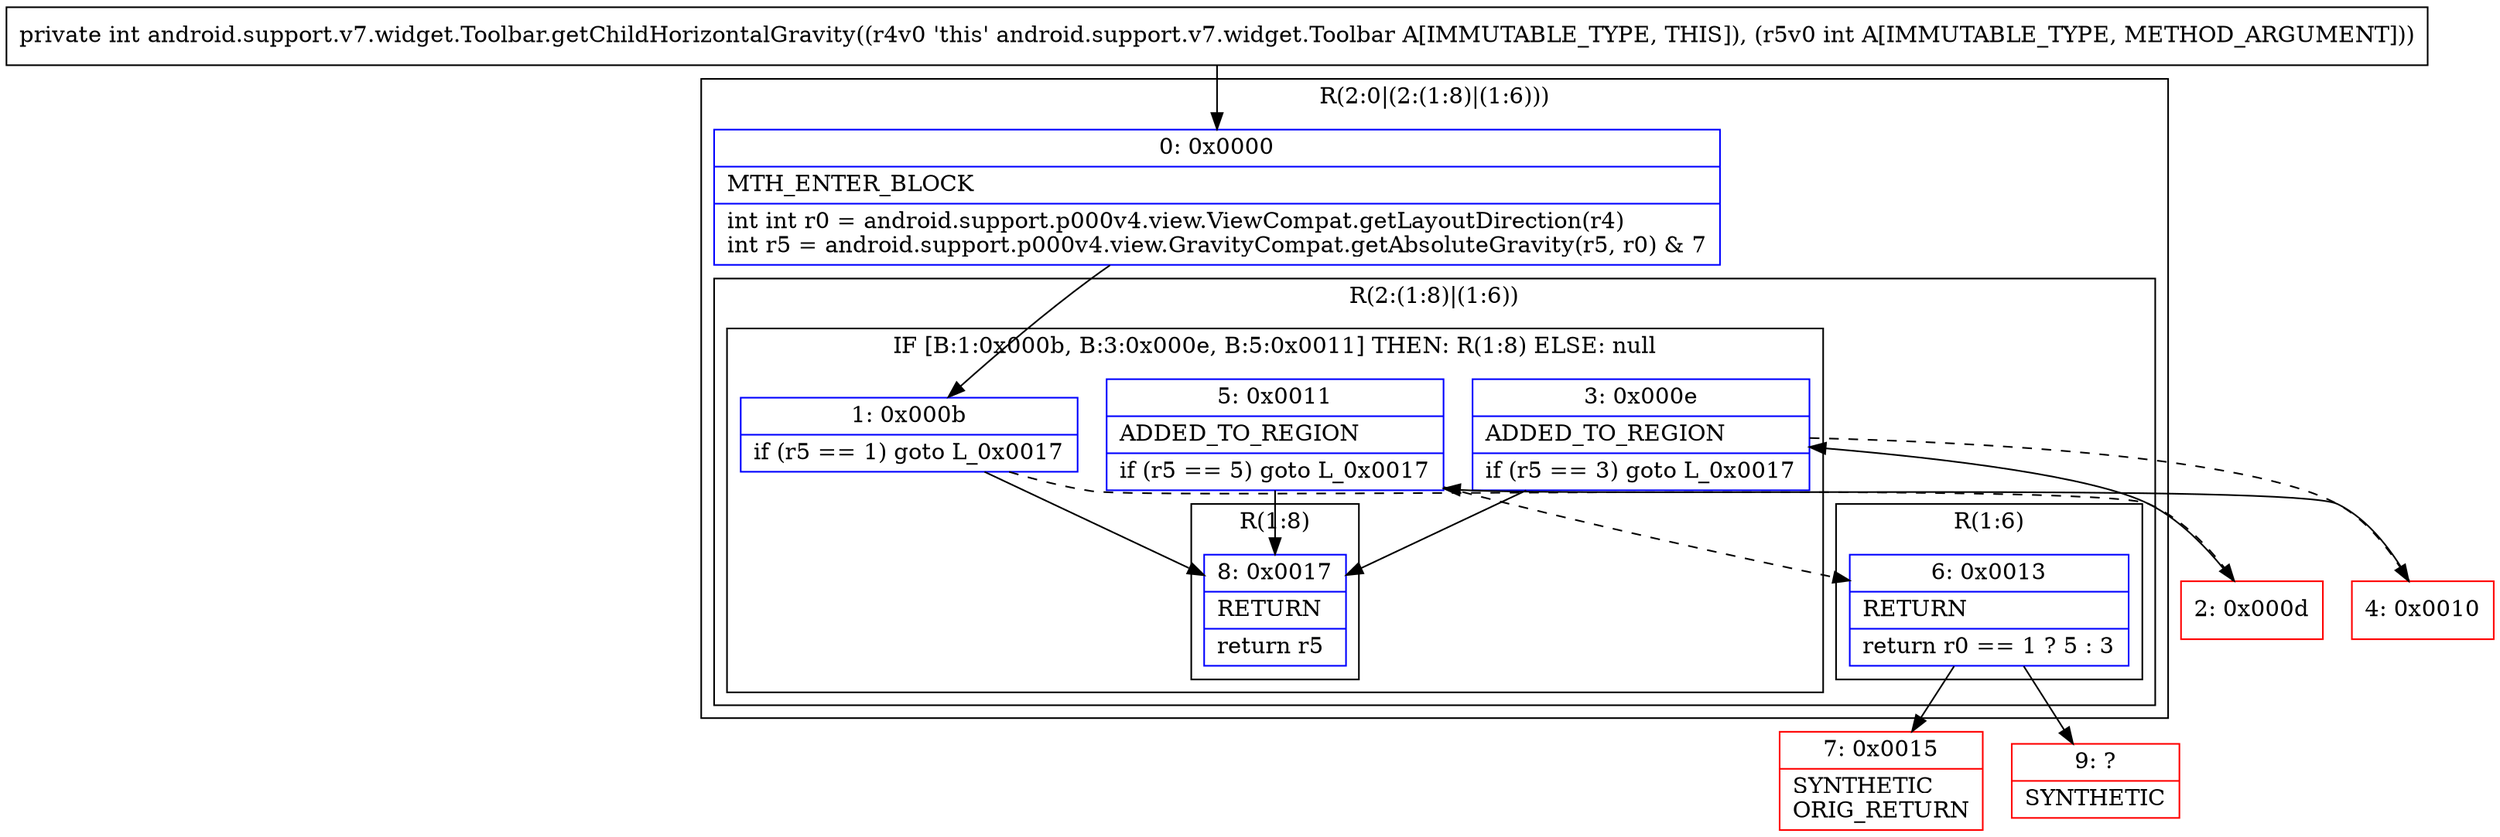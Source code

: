 digraph "CFG forandroid.support.v7.widget.Toolbar.getChildHorizontalGravity(I)I" {
subgraph cluster_Region_687291450 {
label = "R(2:0|(2:(1:8)|(1:6)))";
node [shape=record,color=blue];
Node_0 [shape=record,label="{0\:\ 0x0000|MTH_ENTER_BLOCK\l|int int r0 = android.support.p000v4.view.ViewCompat.getLayoutDirection(r4)\lint r5 = android.support.p000v4.view.GravityCompat.getAbsoluteGravity(r5, r0) & 7\l}"];
subgraph cluster_Region_70256027 {
label = "R(2:(1:8)|(1:6))";
node [shape=record,color=blue];
subgraph cluster_IfRegion_1317209544 {
label = "IF [B:1:0x000b, B:3:0x000e, B:5:0x0011] THEN: R(1:8) ELSE: null";
node [shape=record,color=blue];
Node_1 [shape=record,label="{1\:\ 0x000b|if (r5 == 1) goto L_0x0017\l}"];
Node_3 [shape=record,label="{3\:\ 0x000e|ADDED_TO_REGION\l|if (r5 == 3) goto L_0x0017\l}"];
Node_5 [shape=record,label="{5\:\ 0x0011|ADDED_TO_REGION\l|if (r5 == 5) goto L_0x0017\l}"];
subgraph cluster_Region_1489234682 {
label = "R(1:8)";
node [shape=record,color=blue];
Node_8 [shape=record,label="{8\:\ 0x0017|RETURN\l|return r5\l}"];
}
}
subgraph cluster_Region_1443567172 {
label = "R(1:6)";
node [shape=record,color=blue];
Node_6 [shape=record,label="{6\:\ 0x0013|RETURN\l|return r0 == 1 ? 5 : 3\l}"];
}
}
}
Node_2 [shape=record,color=red,label="{2\:\ 0x000d}"];
Node_4 [shape=record,color=red,label="{4\:\ 0x0010}"];
Node_7 [shape=record,color=red,label="{7\:\ 0x0015|SYNTHETIC\lORIG_RETURN\l}"];
Node_9 [shape=record,color=red,label="{9\:\ ?|SYNTHETIC\l}"];
MethodNode[shape=record,label="{private int android.support.v7.widget.Toolbar.getChildHorizontalGravity((r4v0 'this' android.support.v7.widget.Toolbar A[IMMUTABLE_TYPE, THIS]), (r5v0 int A[IMMUTABLE_TYPE, METHOD_ARGUMENT])) }"];
MethodNode -> Node_0;
Node_0 -> Node_1;
Node_1 -> Node_2[style=dashed];
Node_1 -> Node_8;
Node_3 -> Node_4[style=dashed];
Node_3 -> Node_8;
Node_5 -> Node_6[style=dashed];
Node_5 -> Node_8;
Node_6 -> Node_7;
Node_6 -> Node_9;
Node_2 -> Node_3;
Node_4 -> Node_5;
}

